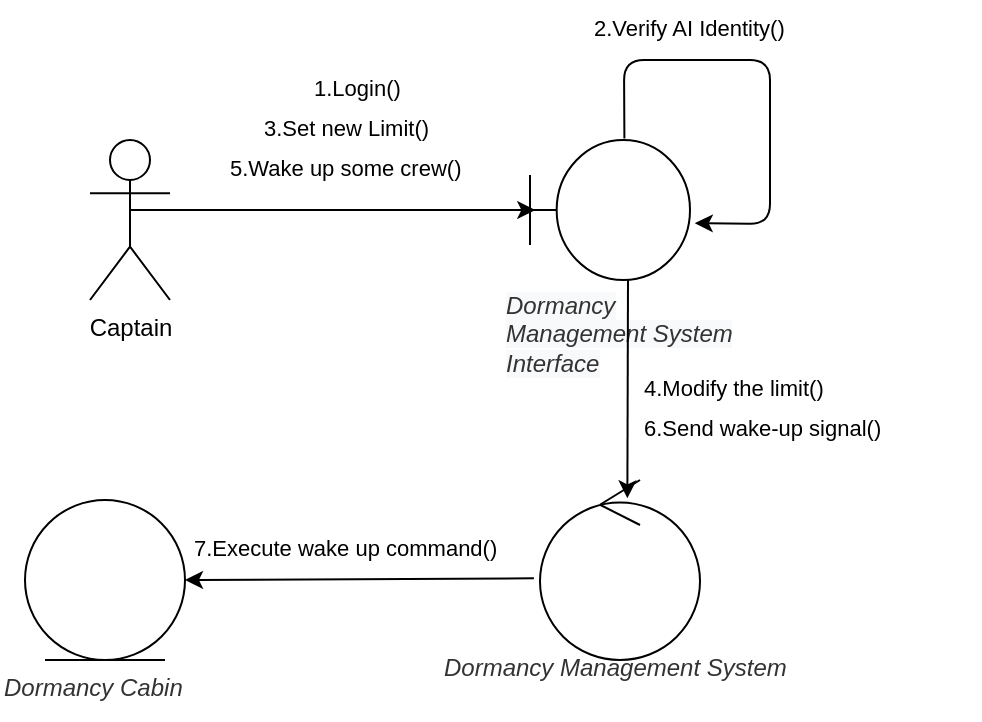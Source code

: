 <mxfile version="14.6.13" type="github">
  <diagram id="MllmWd7I1oxpp0U6nGxe" name="Page-1">
    <mxGraphModel dx="716" dy="403" grid="1" gridSize="10" guides="1" tooltips="1" connect="1" arrows="1" fold="1" page="1" pageScale="1" pageWidth="827" pageHeight="1169" math="0" shadow="0">
      <root>
        <mxCell id="0" />
        <mxCell id="1" parent="0" />
        <mxCell id="6dBebF3-bVjpEIKWxez3-1" value="Captain" style="shape=umlActor;verticalLabelPosition=bottom;verticalAlign=top;html=1;outlineConnect=0;" vertex="1" parent="1">
          <mxGeometry x="215" y="70" width="40" height="80" as="geometry" />
        </mxCell>
        <mxCell id="6dBebF3-bVjpEIKWxez3-2" value="" style="shape=umlBoundary;whiteSpace=wrap;html=1;" vertex="1" parent="1">
          <mxGeometry x="435" y="70" width="80" height="70" as="geometry" />
        </mxCell>
        <mxCell id="6dBebF3-bVjpEIKWxez3-3" value="" style="ellipse;shape=umlControl;whiteSpace=wrap;html=1;" vertex="1" parent="1">
          <mxGeometry x="440" y="240" width="80" height="90" as="geometry" />
        </mxCell>
        <mxCell id="6dBebF3-bVjpEIKWxez3-4" value="" style="ellipse;shape=umlEntity;whiteSpace=wrap;html=1;" vertex="1" parent="1">
          <mxGeometry x="182.5" y="250" width="80" height="80" as="geometry" />
        </mxCell>
        <mxCell id="6dBebF3-bVjpEIKWxez3-9" value="" style="endArrow=classic;html=1;exitX=0.59;exitY=-0.011;exitDx=0;exitDy=0;exitPerimeter=0;entryX=1.03;entryY=0.594;entryDx=0;entryDy=0;entryPerimeter=0;" edge="1" parent="1" source="6dBebF3-bVjpEIKWxez3-2" target="6dBebF3-bVjpEIKWxez3-2">
          <mxGeometry width="50" height="50" relative="1" as="geometry">
            <mxPoint x="455" y="70" as="sourcePoint" />
            <mxPoint x="505" y="20" as="targetPoint" />
            <Array as="points">
              <mxPoint x="482" y="30" />
              <mxPoint x="555" y="30" />
              <mxPoint x="555" y="112" />
            </Array>
          </mxGeometry>
        </mxCell>
        <mxCell id="6dBebF3-bVjpEIKWxez3-11" value="&#xa;&#xa;&lt;span style=&quot;color: rgb(51, 51, 51); font-family: helvetica; font-size: 12px; font-style: italic; font-weight: 400; letter-spacing: normal; text-align: center; text-indent: 0px; text-transform: none; word-spacing: 0px; background-color: rgb(248, 249, 250); display: inline; float: none;&quot;&gt;Dormancy Management System Interface&lt;/span&gt;&#xa;&#xa;" style="text;whiteSpace=wrap;html=1;" vertex="1" parent="1">
          <mxGeometry x="420.5" y="110" width="130" height="30" as="geometry" />
        </mxCell>
        <mxCell id="6dBebF3-bVjpEIKWxez3-12" value="&lt;span style=&quot;color: rgb(51 , 51 , 51) ; font-family: &amp;#34;helvetica&amp;#34; ; font-style: italic ; text-align: center&quot;&gt;Dormancy Management System&lt;/span&gt;" style="text;whiteSpace=wrap;html=1;" vertex="1" parent="1">
          <mxGeometry x="390" y="320" width="191" height="30" as="geometry" />
        </mxCell>
        <mxCell id="6dBebF3-bVjpEIKWxez3-22" value="&lt;span style=&quot;color: rgb(0, 0, 0); font-family: helvetica; font-size: 11px; font-style: normal; font-weight: 400; letter-spacing: normal; text-align: center; text-indent: 0px; text-transform: none; word-spacing: 0px; background-color: rgb(255, 255, 255); display: inline; float: none;&quot;&gt;1.Login()&lt;/span&gt;" style="text;whiteSpace=wrap;html=1;" vertex="1" parent="1">
          <mxGeometry x="325" y="30" width="65" height="70" as="geometry" />
        </mxCell>
        <mxCell id="6dBebF3-bVjpEIKWxez3-23" value="" style="endArrow=classic;html=1;entryX=0.033;entryY=0.5;entryDx=0;entryDy=0;exitX=0.5;exitY=0.438;exitDx=0;exitDy=0;exitPerimeter=0;entryPerimeter=0;" edge="1" parent="1" target="6dBebF3-bVjpEIKWxez3-2" source="6dBebF3-bVjpEIKWxez3-1">
          <mxGeometry width="50" height="50" relative="1" as="geometry">
            <mxPoint x="315" y="100" as="sourcePoint" />
            <mxPoint x="385" y="100" as="targetPoint" />
          </mxGeometry>
        </mxCell>
        <mxCell id="6dBebF3-bVjpEIKWxez3-26" value="&lt;span style=&quot;color: rgb(0, 0, 0); font-family: helvetica; font-size: 11px; font-style: normal; font-weight: 400; letter-spacing: normal; text-align: center; text-indent: 0px; text-transform: none; word-spacing: 0px; background-color: rgb(255, 255, 255); display: inline; float: none;&quot;&gt;2.Verify AI Identity()&lt;/span&gt;" style="text;whiteSpace=wrap;html=1;" vertex="1" parent="1">
          <mxGeometry x="465" width="130" height="30" as="geometry" />
        </mxCell>
        <mxCell id="6dBebF3-bVjpEIKWxez3-47" value="&lt;span style=&quot;color: rgb(0, 0, 0); font-family: helvetica; font-size: 11px; font-style: normal; font-weight: 400; letter-spacing: normal; text-align: center; text-indent: 0px; text-transform: none; word-spacing: 0px; background-color: rgb(255, 255, 255); display: inline; float: none;&quot;&gt;3.Set new Limit()&lt;/span&gt;" style="text;whiteSpace=wrap;html=1;" vertex="1" parent="1">
          <mxGeometry x="300" y="50" width="120" height="40" as="geometry" />
        </mxCell>
        <mxCell id="6dBebF3-bVjpEIKWxez3-48" value="&lt;span style=&quot;color: rgb(0, 0, 0); font-family: helvetica; font-size: 11px; font-style: normal; font-weight: 400; letter-spacing: normal; text-align: center; text-indent: 0px; text-transform: none; word-spacing: 0px; background-color: rgb(255, 255, 255); display: inline; float: none;&quot;&gt;5.Wake up some crew()&lt;/span&gt;" style="text;whiteSpace=wrap;html=1;" vertex="1" parent="1">
          <mxGeometry x="282.5" y="70" width="150" height="30" as="geometry" />
        </mxCell>
        <mxCell id="6dBebF3-bVjpEIKWxez3-27" value="&lt;span style=&quot;font-size: 11px ; text-align: center ; background-color: rgb(255 , 255 , 255)&quot;&gt;4.Modify the limit()&lt;/span&gt;" style="text;whiteSpace=wrap;html=1;rotation=0;" vertex="1" parent="1">
          <mxGeometry x="490" y="180" width="170" height="30" as="geometry" />
        </mxCell>
        <mxCell id="6dBebF3-bVjpEIKWxez3-49" value="&lt;span style=&quot;color: rgb(0, 0, 0); font-family: helvetica; font-size: 11px; font-style: normal; font-weight: 400; letter-spacing: normal; text-align: center; text-indent: 0px; text-transform: none; word-spacing: 0px; background-color: rgb(255, 255, 255); display: inline; float: none;&quot;&gt;6.Send wake-up signal()&lt;/span&gt;" style="text;whiteSpace=wrap;html=1;" vertex="1" parent="1">
          <mxGeometry x="490" y="200" width="160" height="30" as="geometry" />
        </mxCell>
        <mxCell id="6dBebF3-bVjpEIKWxez3-52" value="" style="endArrow=classic;html=1;entryX=0.546;entryY=0.102;entryDx=0;entryDy=0;entryPerimeter=0;" edge="1" parent="1" target="6dBebF3-bVjpEIKWxez3-3">
          <mxGeometry width="50" height="50" relative="1" as="geometry">
            <mxPoint x="484" y="140" as="sourcePoint" />
            <mxPoint x="420" y="210" as="targetPoint" />
          </mxGeometry>
        </mxCell>
        <mxCell id="6dBebF3-bVjpEIKWxez3-53" value="" style="endArrow=classic;html=1;entryX=1;entryY=0.5;entryDx=0;entryDy=0;exitX=-0.038;exitY=0.546;exitDx=0;exitDy=0;exitPerimeter=0;" edge="1" parent="1" source="6dBebF3-bVjpEIKWxez3-3" target="6dBebF3-bVjpEIKWxez3-4">
          <mxGeometry width="50" height="50" relative="1" as="geometry">
            <mxPoint x="250" y="340" as="sourcePoint" />
            <mxPoint x="300" y="290" as="targetPoint" />
          </mxGeometry>
        </mxCell>
        <mxCell id="6dBebF3-bVjpEIKWxez3-54" value="&lt;span style=&quot;color: rgb(0, 0, 0); font-family: helvetica; font-size: 11px; font-style: normal; font-weight: 400; letter-spacing: normal; text-align: center; text-indent: 0px; text-transform: none; word-spacing: 0px; background-color: rgb(255, 255, 255); display: inline; float: none;&quot;&gt;7.Execute wake up command()&lt;/span&gt;" style="text;whiteSpace=wrap;html=1;" vertex="1" parent="1">
          <mxGeometry x="265" y="260" width="190" height="30" as="geometry" />
        </mxCell>
        <mxCell id="6dBebF3-bVjpEIKWxez3-59" value="&lt;span style=&quot;color: rgb(51 , 51 , 51) ; font-family: &amp;#34;helvetica&amp;#34; ; font-style: italic ; text-align: center&quot;&gt;Dormancy Cabin&lt;/span&gt;" style="text;whiteSpace=wrap;html=1;" vertex="1" parent="1">
          <mxGeometry x="170" y="330" width="191" height="30" as="geometry" />
        </mxCell>
      </root>
    </mxGraphModel>
  </diagram>
</mxfile>
